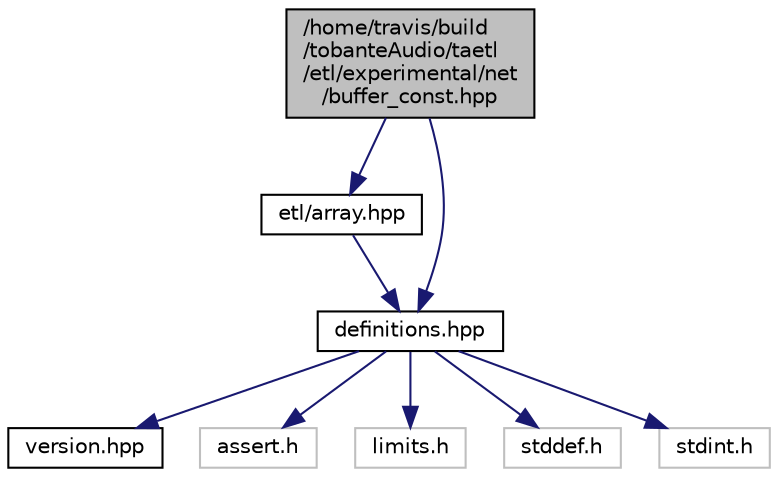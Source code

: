 digraph "/home/travis/build/tobanteAudio/taetl/etl/experimental/net/buffer_const.hpp"
{
  edge [fontname="Helvetica",fontsize="10",labelfontname="Helvetica",labelfontsize="10"];
  node [fontname="Helvetica",fontsize="10",shape=record];
  Node0 [label="/home/travis/build\l/tobanteAudio/taetl\l/etl/experimental/net\l/buffer_const.hpp",height=0.2,width=0.4,color="black", fillcolor="grey75", style="filled", fontcolor="black"];
  Node0 -> Node1 [color="midnightblue",fontsize="10",style="solid",fontname="Helvetica"];
  Node1 [label="etl/array.hpp",height=0.2,width=0.4,color="black", fillcolor="white", style="filled",URL="$array_8hpp.html"];
  Node1 -> Node2 [color="midnightblue",fontsize="10",style="solid",fontname="Helvetica"];
  Node2 [label="definitions.hpp",height=0.2,width=0.4,color="black", fillcolor="white", style="filled",URL="$definitions_8hpp.html"];
  Node2 -> Node3 [color="midnightblue",fontsize="10",style="solid",fontname="Helvetica"];
  Node3 [label="version.hpp",height=0.2,width=0.4,color="black", fillcolor="white", style="filled",URL="$version_8hpp.html"];
  Node2 -> Node4 [color="midnightblue",fontsize="10",style="solid",fontname="Helvetica"];
  Node4 [label="assert.h",height=0.2,width=0.4,color="grey75", fillcolor="white", style="filled"];
  Node2 -> Node5 [color="midnightblue",fontsize="10",style="solid",fontname="Helvetica"];
  Node5 [label="limits.h",height=0.2,width=0.4,color="grey75", fillcolor="white", style="filled"];
  Node2 -> Node6 [color="midnightblue",fontsize="10",style="solid",fontname="Helvetica"];
  Node6 [label="stddef.h",height=0.2,width=0.4,color="grey75", fillcolor="white", style="filled"];
  Node2 -> Node7 [color="midnightblue",fontsize="10",style="solid",fontname="Helvetica"];
  Node7 [label="stdint.h",height=0.2,width=0.4,color="grey75", fillcolor="white", style="filled"];
  Node0 -> Node2 [color="midnightblue",fontsize="10",style="solid",fontname="Helvetica"];
}
